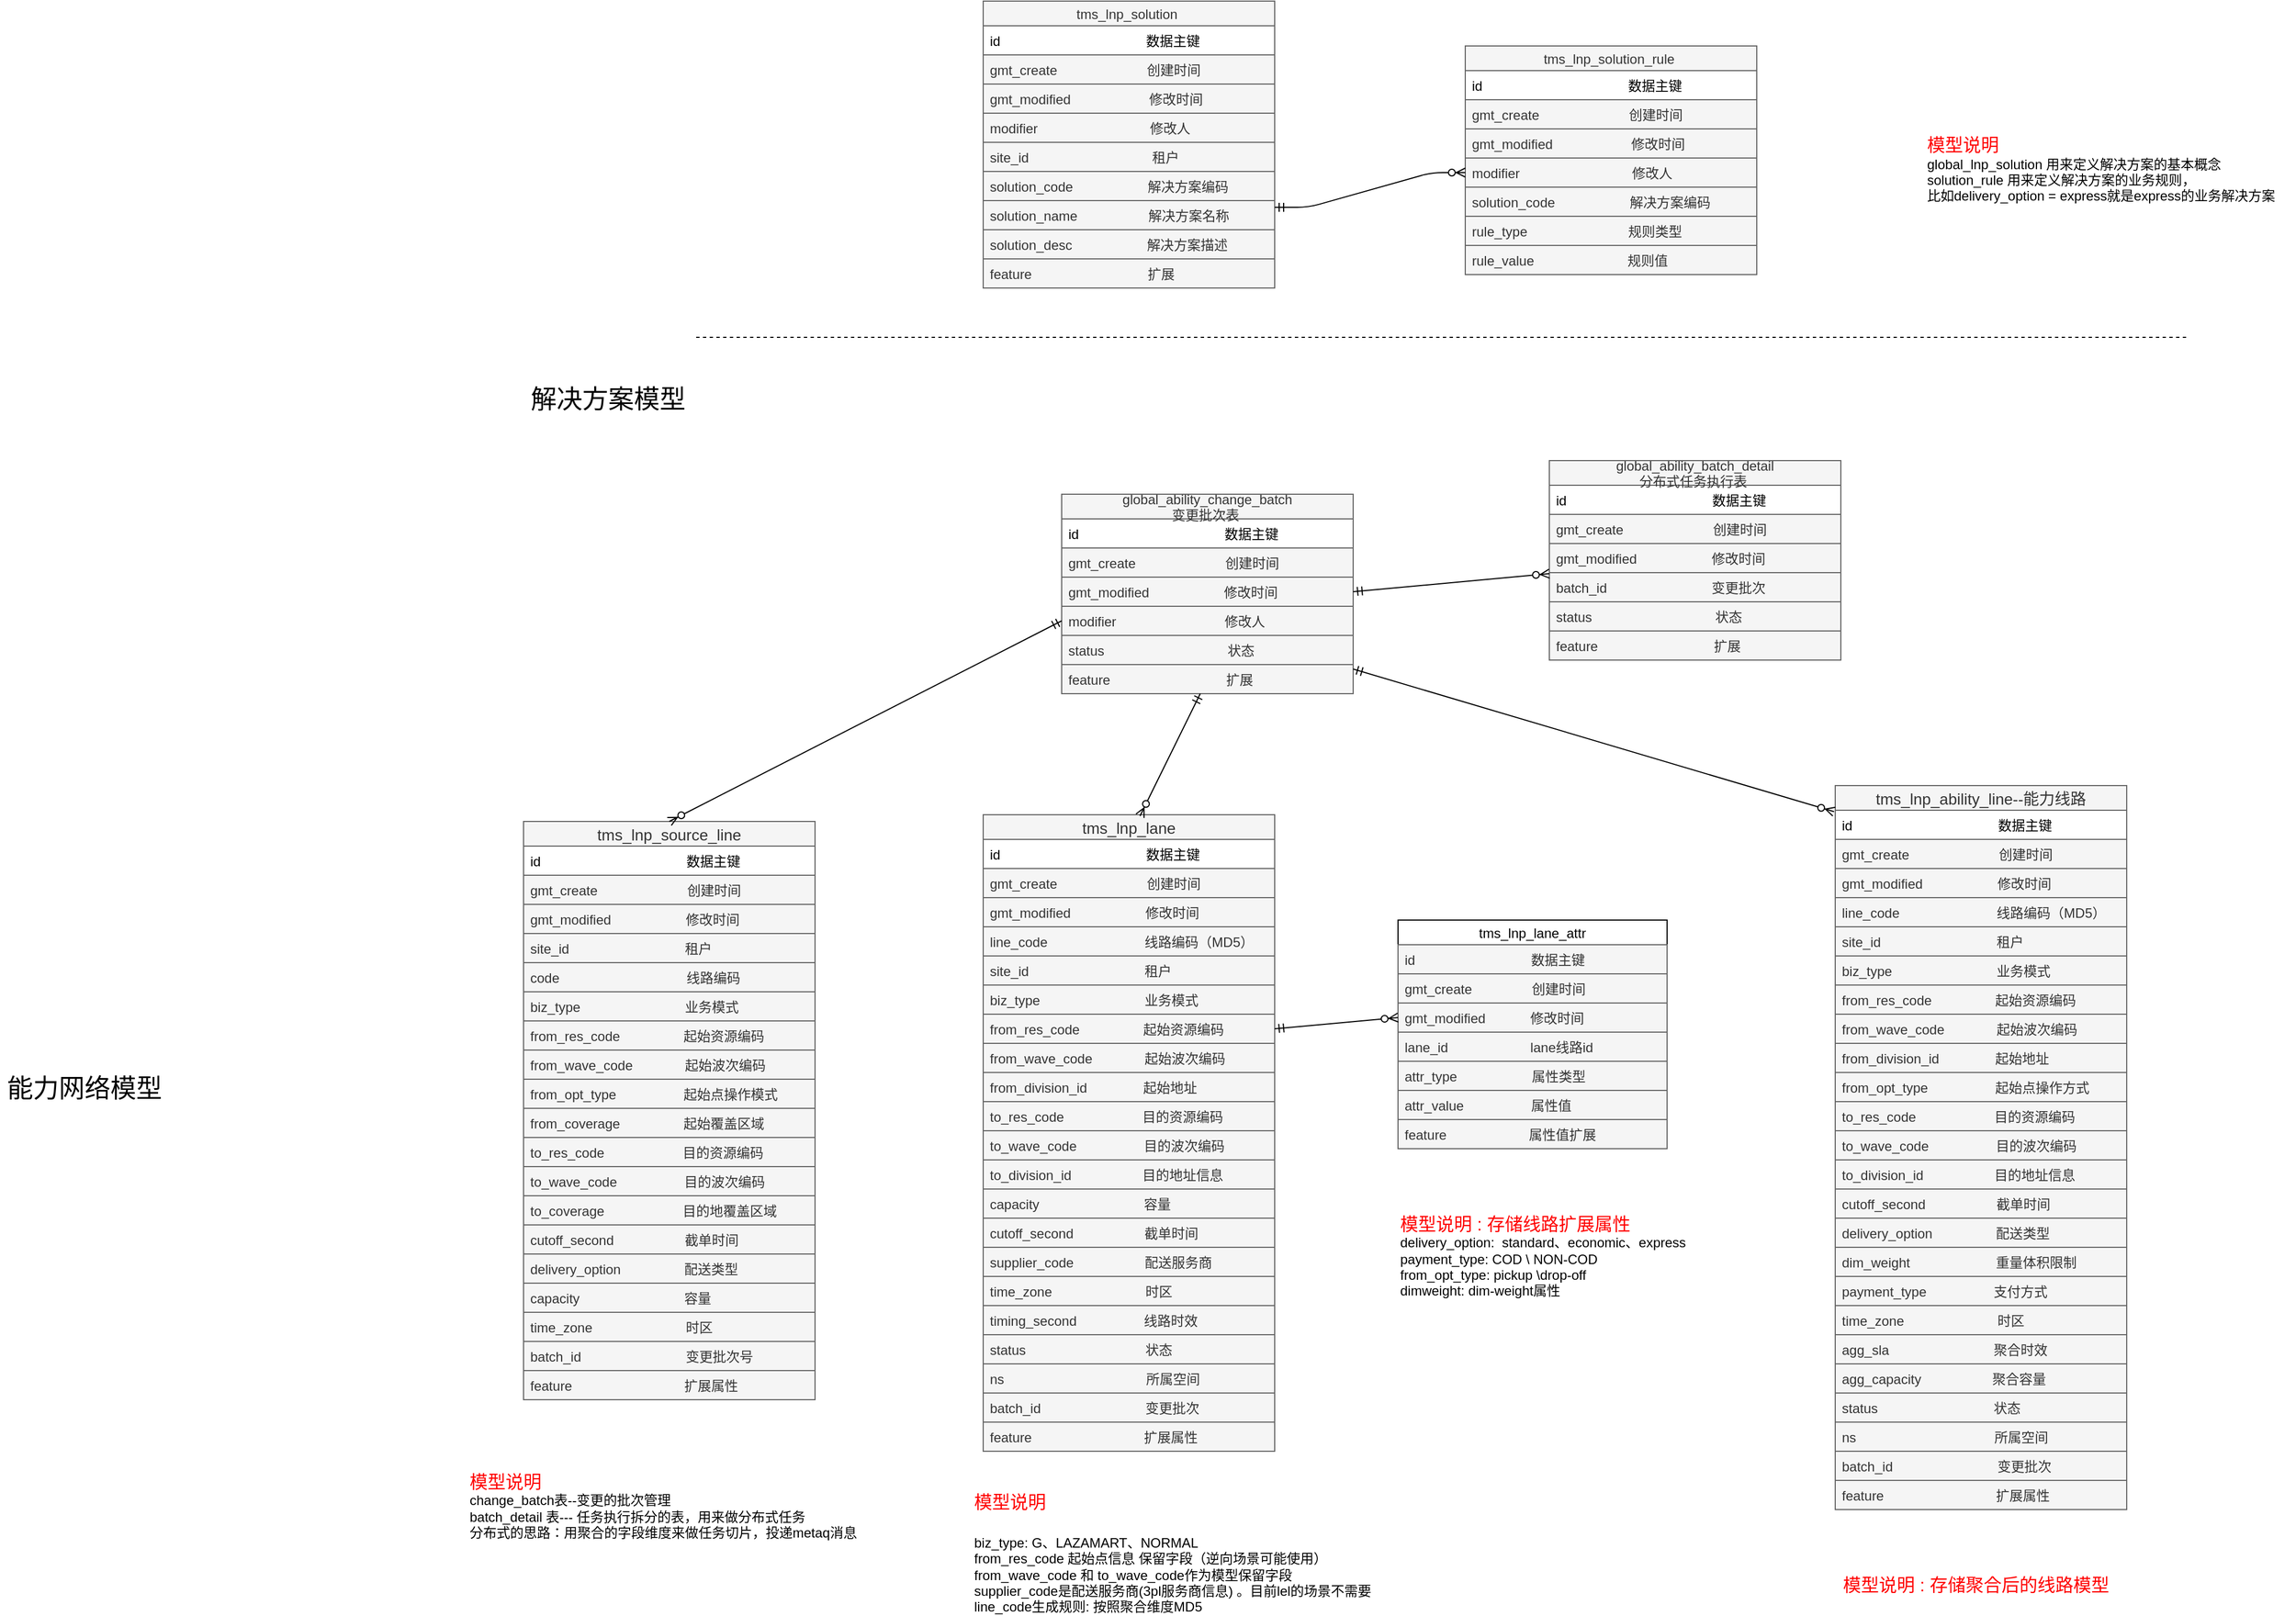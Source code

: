 <mxfile version="12.5.4" type="github">
  <diagram id="C5RBs43oDa-KdzZeNtuy" name="Page-1">
    <mxGraphModel dx="1773" dy="1760" grid="1" gridSize="10" guides="1" tooltips="1" connect="1" arrows="1" fold="1" page="1" pageScale="1" pageWidth="827" pageHeight="1169" math="0" shadow="0">
      <root>
        <mxCell id="WIyWlLk6GJQsqaUBKTNV-0"/>
        <mxCell id="WIyWlLk6GJQsqaUBKTNV-1" parent="WIyWlLk6GJQsqaUBKTNV-0"/>
        <mxCell id="9fP7N4kS7fGpAyiYnjO7-0" value="tms_lnp_lane" style="swimlane;fontStyle=0;childLayout=stackLayout;horizontal=1;startSize=22;horizontalStack=0;resizeParent=1;resizeParentMax=0;resizeLast=0;collapsible=1;marginBottom=0;swimlaneFillColor=#ffffff;align=center;fontSize=14;fillColor=#f5f5f5;strokeColor=#666666;fontColor=#333333;" parent="WIyWlLk6GJQsqaUBKTNV-1" vertex="1">
          <mxGeometry x="50" y="46" width="260" height="568" as="geometry"/>
        </mxCell>
        <mxCell id="9fP7N4kS7fGpAyiYnjO7-1" value="id                                       数据主键" style="text;spacingLeft=4;spacingRight=4;overflow=hidden;rotatable=0;points=[[0,0.5],[1,0.5]];portConstraint=eastwest;fontSize=12;" parent="9fP7N4kS7fGpAyiYnjO7-0" vertex="1">
          <mxGeometry y="22" width="260" height="26" as="geometry"/>
        </mxCell>
        <mxCell id="ztJhW-txVgWMC0Fm-MHa-25" value="gmt_create                        创建时间" style="text;spacingLeft=4;spacingRight=4;overflow=hidden;rotatable=0;points=[[0,0.5],[1,0.5]];portConstraint=eastwest;fontSize=12;fillColor=#f5f5f5;strokeColor=#666666;fontColor=#333333;" parent="9fP7N4kS7fGpAyiYnjO7-0" vertex="1">
          <mxGeometry y="48" width="260" height="26" as="geometry"/>
        </mxCell>
        <mxCell id="ztJhW-txVgWMC0Fm-MHa-26" value="gmt_modified                    修改时间" style="text;spacingLeft=4;spacingRight=4;overflow=hidden;rotatable=0;points=[[0,0.5],[1,0.5]];portConstraint=eastwest;fontSize=12;fillColor=#f5f5f5;strokeColor=#666666;fontColor=#333333;" parent="9fP7N4kS7fGpAyiYnjO7-0" vertex="1">
          <mxGeometry y="74" width="260" height="26" as="geometry"/>
        </mxCell>
        <mxCell id="ztJhW-txVgWMC0Fm-MHa-24" value="line_code                          线路编码（MD5）" style="text;spacingLeft=4;spacingRight=4;overflow=hidden;rotatable=0;points=[[0,0.5],[1,0.5]];portConstraint=eastwest;fontSize=12;fillColor=#f5f5f5;strokeColor=#666666;fontColor=#333333;" parent="9fP7N4kS7fGpAyiYnjO7-0" vertex="1">
          <mxGeometry y="100" width="260" height="26" as="geometry"/>
        </mxCell>
        <mxCell id="9fP7N4kS7fGpAyiYnjO7-6" value="site_id                               租户" style="text;spacingLeft=4;spacingRight=4;overflow=hidden;rotatable=0;points=[[0,0.5],[1,0.5]];portConstraint=eastwest;fontSize=12;perimeterSpacing=1;fillColor=#f5f5f5;strokeColor=#666666;fontColor=#333333;" parent="9fP7N4kS7fGpAyiYnjO7-0" vertex="1">
          <mxGeometry y="126" width="260" height="26" as="geometry"/>
        </mxCell>
        <mxCell id="ztJhW-txVgWMC0Fm-MHa-15" value="biz_type                            业务模式" style="text;spacingLeft=4;spacingRight=4;overflow=hidden;rotatable=0;points=[[0,0.5],[1,0.5]];portConstraint=eastwest;fontSize=12;perimeterSpacing=1;fillColor=#f5f5f5;strokeColor=#666666;fontColor=#333333;" parent="9fP7N4kS7fGpAyiYnjO7-0" vertex="1">
          <mxGeometry y="152" width="260" height="26" as="geometry"/>
        </mxCell>
        <mxCell id="9fP7N4kS7fGpAyiYnjO7-2" value="from_res_code                 起始资源编码" style="text;spacingLeft=4;spacingRight=4;overflow=hidden;rotatable=0;points=[[0,0.5],[1,0.5]];portConstraint=eastwest;fontSize=12;fillColor=#f5f5f5;strokeColor=#666666;fontColor=#333333;" parent="9fP7N4kS7fGpAyiYnjO7-0" vertex="1">
          <mxGeometry y="178" width="260" height="26" as="geometry"/>
        </mxCell>
        <mxCell id="9fP7N4kS7fGpAyiYnjO7-3" value="from_wave_code              起始波次编码" style="text;strokeColor=#666666;fillColor=#f5f5f5;spacingLeft=4;spacingRight=4;overflow=hidden;rotatable=0;points=[[0,0.5],[1,0.5]];portConstraint=eastwest;fontSize=12;fontColor=#333333;" parent="9fP7N4kS7fGpAyiYnjO7-0" vertex="1">
          <mxGeometry y="204" width="260" height="26" as="geometry"/>
        </mxCell>
        <mxCell id="9fP7N4kS7fGpAyiYnjO7-4" value="from_division_id               起始地址" style="text;strokeColor=#666666;fillColor=#f5f5f5;spacingLeft=4;spacingRight=4;overflow=hidden;rotatable=0;points=[[0,0.5],[1,0.5]];portConstraint=eastwest;fontSize=12;fontColor=#333333;" parent="9fP7N4kS7fGpAyiYnjO7-0" vertex="1">
          <mxGeometry y="230" width="260" height="26" as="geometry"/>
        </mxCell>
        <mxCell id="9fP7N4kS7fGpAyiYnjO7-5" value="to_res_code                     目的资源编码" style="text;strokeColor=#666666;fillColor=#f5f5f5;spacingLeft=4;spacingRight=4;overflow=hidden;rotatable=0;points=[[0,0.5],[1,0.5]];portConstraint=eastwest;fontSize=12;fontColor=#333333;" parent="9fP7N4kS7fGpAyiYnjO7-0" vertex="1">
          <mxGeometry y="256" width="260" height="26" as="geometry"/>
        </mxCell>
        <mxCell id="ztJhW-txVgWMC0Fm-MHa-39" value="to_wave_code                  目的波次编码" style="text;strokeColor=#666666;fillColor=#f5f5f5;spacingLeft=4;spacingRight=4;overflow=hidden;rotatable=0;points=[[0,0.5],[1,0.5]];portConstraint=eastwest;fontSize=12;fontColor=#333333;" parent="9fP7N4kS7fGpAyiYnjO7-0" vertex="1">
          <mxGeometry y="282" width="260" height="26" as="geometry"/>
        </mxCell>
        <mxCell id="ztJhW-txVgWMC0Fm-MHa-38" value="to_division_id                   目的地址信息" style="text;spacingLeft=4;spacingRight=4;overflow=hidden;rotatable=0;points=[[0,0.5],[1,0.5]];portConstraint=eastwest;fontSize=12;fillColor=#f5f5f5;strokeColor=#666666;fontColor=#333333;" parent="9fP7N4kS7fGpAyiYnjO7-0" vertex="1">
          <mxGeometry y="308" width="260" height="26" as="geometry"/>
        </mxCell>
        <mxCell id="-KNa5amnTnH-xxa5wo9g-61" value="capacity                            容量" style="text;spacingLeft=4;spacingRight=4;overflow=hidden;rotatable=0;points=[[0,0.5],[1,0.5]];portConstraint=eastwest;fontSize=12;fillColor=#f5f5f5;strokeColor=#666666;fontColor=#333333;" vertex="1" parent="9fP7N4kS7fGpAyiYnjO7-0">
          <mxGeometry y="334" width="260" height="26" as="geometry"/>
        </mxCell>
        <mxCell id="ztJhW-txVgWMC0Fm-MHa-37" value="cutoff_second                   截单时间" style="text;strokeColor=#666666;fillColor=#f5f5f5;spacingLeft=4;spacingRight=4;overflow=hidden;rotatable=0;points=[[0,0.5],[1,0.5]];portConstraint=eastwest;fontSize=12;fontColor=#333333;" parent="9fP7N4kS7fGpAyiYnjO7-0" vertex="1">
          <mxGeometry y="360" width="260" height="26" as="geometry"/>
        </mxCell>
        <mxCell id="-KNa5amnTnH-xxa5wo9g-25" value="supplier_code                   配送服务商" style="text;strokeColor=#666666;fillColor=#f5f5f5;spacingLeft=4;spacingRight=4;overflow=hidden;rotatable=0;points=[[0,0.5],[1,0.5]];portConstraint=eastwest;fontSize=12;fontColor=#333333;" vertex="1" parent="9fP7N4kS7fGpAyiYnjO7-0">
          <mxGeometry y="386" width="260" height="26" as="geometry"/>
        </mxCell>
        <mxCell id="-KNa5amnTnH-xxa5wo9g-26" value="time_zone                         时区" style="text;strokeColor=#666666;fillColor=#f5f5f5;spacingLeft=4;spacingRight=4;overflow=hidden;rotatable=0;points=[[0,0.5],[1,0.5]];portConstraint=eastwest;fontSize=12;fontColor=#333333;" vertex="1" parent="9fP7N4kS7fGpAyiYnjO7-0">
          <mxGeometry y="412" width="260" height="26" as="geometry"/>
        </mxCell>
        <mxCell id="-KNa5amnTnH-xxa5wo9g-56" value="timing_second                  线路时效" style="text;strokeColor=#666666;fillColor=#f5f5f5;spacingLeft=4;spacingRight=4;overflow=hidden;rotatable=0;points=[[0,0.5],[1,0.5]];portConstraint=eastwest;fontSize=12;fontColor=#333333;" vertex="1" parent="9fP7N4kS7fGpAyiYnjO7-0">
          <mxGeometry y="438" width="260" height="26" as="geometry"/>
        </mxCell>
        <mxCell id="-KNa5amnTnH-xxa5wo9g-27" value="status                                状态" style="text;strokeColor=#666666;fillColor=#f5f5f5;spacingLeft=4;spacingRight=4;overflow=hidden;rotatable=0;points=[[0,0.5],[1,0.5]];portConstraint=eastwest;fontSize=12;fontColor=#333333;" vertex="1" parent="9fP7N4kS7fGpAyiYnjO7-0">
          <mxGeometry y="464" width="260" height="26" as="geometry"/>
        </mxCell>
        <mxCell id="-KNa5amnTnH-xxa5wo9g-28" value="ns                                      所属空间" style="text;strokeColor=#666666;fillColor=#f5f5f5;spacingLeft=4;spacingRight=4;overflow=hidden;rotatable=0;points=[[0,0.5],[1,0.5]];portConstraint=eastwest;fontSize=12;fontColor=#333333;" vertex="1" parent="9fP7N4kS7fGpAyiYnjO7-0">
          <mxGeometry y="490" width="260" height="26" as="geometry"/>
        </mxCell>
        <mxCell id="-KNa5amnTnH-xxa5wo9g-29" value="batch_id                            变更批次" style="text;strokeColor=#666666;fillColor=#f5f5f5;spacingLeft=4;spacingRight=4;overflow=hidden;rotatable=0;points=[[0,0.5],[1,0.5]];portConstraint=eastwest;fontSize=12;fontColor=#333333;" vertex="1" parent="9fP7N4kS7fGpAyiYnjO7-0">
          <mxGeometry y="516" width="260" height="26" as="geometry"/>
        </mxCell>
        <mxCell id="-KNa5amnTnH-xxa5wo9g-30" value="feature                              扩展属性" style="text;strokeColor=#666666;fillColor=#f5f5f5;spacingLeft=4;spacingRight=4;overflow=hidden;rotatable=0;points=[[0,0.5],[1,0.5]];portConstraint=eastwest;fontSize=12;fontColor=#333333;" vertex="1" parent="9fP7N4kS7fGpAyiYnjO7-0">
          <mxGeometry y="542" width="260" height="26" as="geometry"/>
        </mxCell>
        <mxCell id="9fP7N4kS7fGpAyiYnjO7-12" value="tms_lnp_lane_attr" style="swimlane;fontStyle=0;childLayout=stackLayout;horizontal=1;startSize=22;fillColor=none;horizontalStack=0;resizeParent=1;resizeParentMax=0;resizeLast=0;collapsible=1;marginBottom=0;swimlaneFillColor=#ffffff;align=center;fontSize=12;" parent="WIyWlLk6GJQsqaUBKTNV-1" vertex="1">
          <mxGeometry x="420" y="140" width="240" height="204" as="geometry"/>
        </mxCell>
        <mxCell id="9fP7N4kS7fGpAyiYnjO7-13" value="id                               数据主键" style="text;strokeColor=#666666;fillColor=#f5f5f5;spacingLeft=4;spacingRight=4;overflow=hidden;rotatable=0;points=[[0,0.5],[1,0.5]];portConstraint=eastwest;fontSize=12;fontColor=#333333;" parent="9fP7N4kS7fGpAyiYnjO7-12" vertex="1">
          <mxGeometry y="22" width="240" height="26" as="geometry"/>
        </mxCell>
        <mxCell id="ztJhW-txVgWMC0Fm-MHa-98" value="gmt_create                创建时间" style="text;strokeColor=#666666;fillColor=#f5f5f5;spacingLeft=4;spacingRight=4;overflow=hidden;rotatable=0;points=[[0,0.5],[1,0.5]];portConstraint=eastwest;fontSize=12;fontColor=#333333;" parent="9fP7N4kS7fGpAyiYnjO7-12" vertex="1">
          <mxGeometry y="48" width="240" height="26" as="geometry"/>
        </mxCell>
        <mxCell id="ztJhW-txVgWMC0Fm-MHa-99" value="gmt_modified            修改时间" style="text;strokeColor=#666666;fillColor=#f5f5f5;spacingLeft=4;spacingRight=4;overflow=hidden;rotatable=0;points=[[0,0.5],[1,0.5]];portConstraint=eastwest;fontSize=12;fontColor=#333333;" parent="9fP7N4kS7fGpAyiYnjO7-12" vertex="1">
          <mxGeometry y="74" width="240" height="26" as="geometry"/>
        </mxCell>
        <mxCell id="ztJhW-txVgWMC0Fm-MHa-97" value="lane_id                      lane线路id" style="text;strokeColor=#666666;fillColor=#f5f5f5;spacingLeft=4;spacingRight=4;overflow=hidden;rotatable=0;points=[[0,0.5],[1,0.5]];portConstraint=eastwest;fontSize=12;fontColor=#333333;" parent="9fP7N4kS7fGpAyiYnjO7-12" vertex="1">
          <mxGeometry y="100" width="240" height="26" as="geometry"/>
        </mxCell>
        <mxCell id="9fP7N4kS7fGpAyiYnjO7-14" value="attr_type                    属性类型" style="text;strokeColor=#666666;fillColor=#f5f5f5;spacingLeft=4;spacingRight=4;overflow=hidden;rotatable=0;points=[[0,0.5],[1,0.5]];portConstraint=eastwest;fontSize=12;fontColor=#333333;" parent="9fP7N4kS7fGpAyiYnjO7-12" vertex="1">
          <mxGeometry y="126" width="240" height="26" as="geometry"/>
        </mxCell>
        <mxCell id="ztJhW-txVgWMC0Fm-MHa-0" value="attr_value                  属性值" style="text;strokeColor=#666666;fillColor=#f5f5f5;spacingLeft=4;spacingRight=4;overflow=hidden;rotatable=0;points=[[0,0.5],[1,0.5]];portConstraint=eastwest;fontSize=12;fontColor=#333333;" parent="9fP7N4kS7fGpAyiYnjO7-12" vertex="1">
          <mxGeometry y="152" width="240" height="26" as="geometry"/>
        </mxCell>
        <mxCell id="ztJhW-txVgWMC0Fm-MHa-14" value="feature                      属性值扩展" style="text;strokeColor=#666666;fillColor=#f5f5f5;spacingLeft=4;spacingRight=4;overflow=hidden;rotatable=0;points=[[0,0.5],[1,0.5]];portConstraint=eastwest;fontSize=12;fontColor=#333333;" parent="9fP7N4kS7fGpAyiYnjO7-12" vertex="1">
          <mxGeometry y="178" width="240" height="26" as="geometry"/>
        </mxCell>
        <mxCell id="9fP7N4kS7fGpAyiYnjO7-56" value="" style="endArrow=none;dashed=1;html=1;" parent="WIyWlLk6GJQsqaUBKTNV-1" edge="1">
          <mxGeometry width="50" height="50" relative="1" as="geometry">
            <mxPoint x="-206" y="-380" as="sourcePoint"/>
            <mxPoint x="1126" y="-380" as="targetPoint"/>
          </mxGeometry>
        </mxCell>
        <mxCell id="9fP7N4kS7fGpAyiYnjO7-58" value="&lt;font style=&quot;font-size: 23px&quot;&gt;能力网络模型&lt;/font&gt;" style="text;html=1;align=center;verticalAlign=middle;resizable=0;points=[];autosize=1;" parent="WIyWlLk6GJQsqaUBKTNV-1" vertex="1">
          <mxGeometry x="-827" y="280" width="150" height="20" as="geometry"/>
        </mxCell>
        <mxCell id="ztJhW-txVgWMC0Fm-MHa-44" value="&lt;div&gt;&lt;font style=&quot;font-size: 16px&quot; color=&quot;#ff0000&quot;&gt;模型说明&lt;/font&gt;&lt;/div&gt;&lt;div&gt;&lt;font style=&quot;font-size: 16px&quot; color=&quot;#ff0000&quot;&gt;&lt;br&gt;&lt;/font&gt;&lt;/div&gt;&lt;div&gt;biz_type: G、LAZAMART、NORMAL&lt;/div&gt;&lt;div&gt;from_res_code 起始点信息 保留字段（逆向场景可能使用）&lt;/div&gt;&lt;div&gt;from_wave_code 和 to_wave_code作为模型保留字段&lt;/div&gt;&lt;div&gt;supplier_code是配送服务商(3pl服务商信息) 。目前lel的场景不需要&lt;/div&gt;&lt;div&gt;line_code生成规则: 按照聚合维度MD5&lt;/div&gt;" style="text;html=1;align=left;verticalAlign=middle;resizable=0;points=[];autosize=1;" parent="WIyWlLk6GJQsqaUBKTNV-1" vertex="1">
          <mxGeometry x="40" y="650" width="370" height="110" as="geometry"/>
        </mxCell>
        <mxCell id="ztJhW-txVgWMC0Fm-MHa-45" value="global_ability_change_batch&#xa;变更批次表 " style="swimlane;fontStyle=0;childLayout=stackLayout;horizontal=1;startSize=22;horizontalStack=0;resizeParent=1;resizeParentMax=0;resizeLast=0;collapsible=1;marginBottom=0;swimlaneFillColor=#ffffff;align=center;fontSize=12;fillColor=#f5f5f5;strokeColor=#666666;fontColor=#333333;" parent="WIyWlLk6GJQsqaUBKTNV-1" vertex="1">
          <mxGeometry x="120" y="-240" width="260" height="178" as="geometry"/>
        </mxCell>
        <mxCell id="ztJhW-txVgWMC0Fm-MHa-46" value="id                                       数据主键" style="text;spacingLeft=4;spacingRight=4;overflow=hidden;rotatable=0;points=[[0,0.5],[1,0.5]];portConstraint=eastwest;fontSize=12;" parent="ztJhW-txVgWMC0Fm-MHa-45" vertex="1">
          <mxGeometry y="22" width="260" height="26" as="geometry"/>
        </mxCell>
        <mxCell id="ztJhW-txVgWMC0Fm-MHa-47" value="gmt_create                        创建时间" style="text;spacingLeft=4;spacingRight=4;overflow=hidden;rotatable=0;points=[[0,0.5],[1,0.5]];portConstraint=eastwest;fontSize=12;fillColor=#f5f5f5;strokeColor=#666666;fontColor=#333333;" parent="ztJhW-txVgWMC0Fm-MHa-45" vertex="1">
          <mxGeometry y="48" width="260" height="26" as="geometry"/>
        </mxCell>
        <mxCell id="ztJhW-txVgWMC0Fm-MHa-48" value="gmt_modified                    修改时间" style="text;spacingLeft=4;spacingRight=4;overflow=hidden;rotatable=0;points=[[0,0.5],[1,0.5]];portConstraint=eastwest;fontSize=12;fillColor=#f5f5f5;strokeColor=#666666;fontColor=#333333;" parent="ztJhW-txVgWMC0Fm-MHa-45" vertex="1">
          <mxGeometry y="74" width="260" height="26" as="geometry"/>
        </mxCell>
        <mxCell id="ztJhW-txVgWMC0Fm-MHa-61" value="modifier                             修改人" style="text;spacingLeft=4;spacingRight=4;overflow=hidden;rotatable=0;points=[[0,0.5],[1,0.5]];portConstraint=eastwest;fontSize=12;fillColor=#f5f5f5;strokeColor=#666666;fontColor=#333333;" parent="ztJhW-txVgWMC0Fm-MHa-45" vertex="1">
          <mxGeometry y="100" width="260" height="26" as="geometry"/>
        </mxCell>
        <mxCell id="ztJhW-txVgWMC0Fm-MHa-49" value="status                                 状态" style="text;spacingLeft=4;spacingRight=4;overflow=hidden;rotatable=0;points=[[0,0.5],[1,0.5]];portConstraint=eastwest;fontSize=12;fillColor=#f5f5f5;strokeColor=#666666;fontColor=#333333;" parent="ztJhW-txVgWMC0Fm-MHa-45" vertex="1">
          <mxGeometry y="126" width="260" height="26" as="geometry"/>
        </mxCell>
        <mxCell id="ztJhW-txVgWMC0Fm-MHa-60" value="feature                               扩展" style="text;strokeColor=#666666;fillColor=#f5f5f5;spacingLeft=4;spacingRight=4;overflow=hidden;rotatable=0;points=[[0,0.5],[1,0.5]];portConstraint=eastwest;fontSize=12;fontColor=#333333;" parent="ztJhW-txVgWMC0Fm-MHa-45" vertex="1">
          <mxGeometry y="152" width="260" height="26" as="geometry"/>
        </mxCell>
        <mxCell id="ztJhW-txVgWMC0Fm-MHa-63" value="global_ability_batch_detail&#xa;分布式任务执行表 " style="swimlane;fontStyle=0;childLayout=stackLayout;horizontal=1;startSize=22;horizontalStack=0;resizeParent=1;resizeParentMax=0;resizeLast=0;collapsible=1;marginBottom=0;swimlaneFillColor=#ffffff;align=center;fontSize=12;fillColor=#f5f5f5;strokeColor=#666666;fontColor=#333333;" parent="WIyWlLk6GJQsqaUBKTNV-1" vertex="1">
          <mxGeometry x="555" y="-270" width="260" height="178" as="geometry"/>
        </mxCell>
        <mxCell id="ztJhW-txVgWMC0Fm-MHa-64" value="id                                       数据主键" style="text;spacingLeft=4;spacingRight=4;overflow=hidden;rotatable=0;points=[[0,0.5],[1,0.5]];portConstraint=eastwest;fontSize=12;" parent="ztJhW-txVgWMC0Fm-MHa-63" vertex="1">
          <mxGeometry y="22" width="260" height="26" as="geometry"/>
        </mxCell>
        <mxCell id="ztJhW-txVgWMC0Fm-MHa-65" value="gmt_create                        创建时间" style="text;spacingLeft=4;spacingRight=4;overflow=hidden;rotatable=0;points=[[0,0.5],[1,0.5]];portConstraint=eastwest;fontSize=12;fillColor=#f5f5f5;strokeColor=#666666;fontColor=#333333;" parent="ztJhW-txVgWMC0Fm-MHa-63" vertex="1">
          <mxGeometry y="48" width="260" height="26" as="geometry"/>
        </mxCell>
        <mxCell id="ztJhW-txVgWMC0Fm-MHa-66" value="gmt_modified                    修改时间" style="text;spacingLeft=4;spacingRight=4;overflow=hidden;rotatable=0;points=[[0,0.5],[1,0.5]];portConstraint=eastwest;fontSize=12;fillColor=#f5f5f5;strokeColor=#666666;fontColor=#333333;" parent="ztJhW-txVgWMC0Fm-MHa-63" vertex="1">
          <mxGeometry y="74" width="260" height="26" as="geometry"/>
        </mxCell>
        <mxCell id="ztJhW-txVgWMC0Fm-MHa-67" value="batch_id                            变更批次" style="text;spacingLeft=4;spacingRight=4;overflow=hidden;rotatable=0;points=[[0,0.5],[1,0.5]];portConstraint=eastwest;fontSize=12;fillColor=#f5f5f5;strokeColor=#666666;fontColor=#333333;" parent="ztJhW-txVgWMC0Fm-MHa-63" vertex="1">
          <mxGeometry y="100" width="260" height="26" as="geometry"/>
        </mxCell>
        <mxCell id="ztJhW-txVgWMC0Fm-MHa-68" value="status                                 状态" style="text;spacingLeft=4;spacingRight=4;overflow=hidden;rotatable=0;points=[[0,0.5],[1,0.5]];portConstraint=eastwest;fontSize=12;fillColor=#f5f5f5;strokeColor=#666666;fontColor=#333333;" parent="ztJhW-txVgWMC0Fm-MHa-63" vertex="1">
          <mxGeometry y="126" width="260" height="26" as="geometry"/>
        </mxCell>
        <mxCell id="ztJhW-txVgWMC0Fm-MHa-69" value="feature                               扩展" style="text;strokeColor=#666666;fillColor=#f5f5f5;spacingLeft=4;spacingRight=4;overflow=hidden;rotatable=0;points=[[0,0.5],[1,0.5]];portConstraint=eastwest;fontSize=12;fontColor=#333333;" parent="ztJhW-txVgWMC0Fm-MHa-63" vertex="1">
          <mxGeometry y="152" width="260" height="26" as="geometry"/>
        </mxCell>
        <mxCell id="ztJhW-txVgWMC0Fm-MHa-83" value="" style="endArrow=ERmandOne;html=1;fontSize=12;entryX=1;entryY=0.5;entryDx=0;entryDy=0;startArrow=ERzeroToMany;startFill=1;endFill=0;" parent="WIyWlLk6GJQsqaUBKTNV-1" target="ztJhW-txVgWMC0Fm-MHa-48" edge="1" source="ztJhW-txVgWMC0Fm-MHa-63">
          <mxGeometry width="50" height="50" relative="1" as="geometry">
            <mxPoint x="-25" y="257" as="sourcePoint"/>
            <mxPoint y="190" as="targetPoint"/>
          </mxGeometry>
        </mxCell>
        <mxCell id="ztJhW-txVgWMC0Fm-MHa-93" value="&lt;div&gt;&lt;font style=&quot;font-size: 16px&quot; color=&quot;#ff0000&quot;&gt;模型说明&lt;/font&gt;&lt;/div&gt;&lt;div&gt;change_batch表--变更的批次管理&lt;/div&gt;&lt;div&gt;batch_detail 表--- 任务执行拆分的表，用来做分布式任务&lt;/div&gt;&lt;div&gt;分布式的思路：用聚合的字段维度来做任务切片，投递metaq消息&lt;/div&gt;&lt;div&gt;&lt;br&gt;&lt;/div&gt;" style="text;html=1;align=left;verticalAlign=middle;resizable=0;points=[];autosize=1;" parent="WIyWlLk6GJQsqaUBKTNV-1" vertex="1">
          <mxGeometry x="-410" y="630" width="360" height="80" as="geometry"/>
        </mxCell>
        <mxCell id="ztJhW-txVgWMC0Fm-MHa-100" value="tms_lnp_solution " style="swimlane;fontStyle=0;childLayout=stackLayout;horizontal=1;startSize=22;horizontalStack=0;resizeParent=1;resizeParentMax=0;resizeLast=0;collapsible=1;marginBottom=0;swimlaneFillColor=#ffffff;align=center;fontSize=12;fillColor=#f5f5f5;strokeColor=#666666;fontColor=#333333;" parent="WIyWlLk6GJQsqaUBKTNV-1" vertex="1">
          <mxGeometry x="50" y="-680" width="260" height="256" as="geometry"/>
        </mxCell>
        <mxCell id="ztJhW-txVgWMC0Fm-MHa-101" value="id                                       数据主键" style="text;spacingLeft=4;spacingRight=4;overflow=hidden;rotatable=0;points=[[0,0.5],[1,0.5]];portConstraint=eastwest;fontSize=12;" parent="ztJhW-txVgWMC0Fm-MHa-100" vertex="1">
          <mxGeometry y="22" width="260" height="26" as="geometry"/>
        </mxCell>
        <mxCell id="ztJhW-txVgWMC0Fm-MHa-102" value="gmt_create                        创建时间" style="text;spacingLeft=4;spacingRight=4;overflow=hidden;rotatable=0;points=[[0,0.5],[1,0.5]];portConstraint=eastwest;fontSize=12;fillColor=#f5f5f5;strokeColor=#666666;fontColor=#333333;" parent="ztJhW-txVgWMC0Fm-MHa-100" vertex="1">
          <mxGeometry y="48" width="260" height="26" as="geometry"/>
        </mxCell>
        <mxCell id="ztJhW-txVgWMC0Fm-MHa-103" value="gmt_modified                     修改时间" style="text;spacingLeft=4;spacingRight=4;overflow=hidden;rotatable=0;points=[[0,0.5],[1,0.5]];portConstraint=eastwest;fontSize=12;fillColor=#f5f5f5;strokeColor=#666666;fontColor=#333333;" parent="ztJhW-txVgWMC0Fm-MHa-100" vertex="1">
          <mxGeometry y="74" width="260" height="26" as="geometry"/>
        </mxCell>
        <mxCell id="ztJhW-txVgWMC0Fm-MHa-104" value="modifier                              修改人" style="text;spacingLeft=4;spacingRight=4;overflow=hidden;rotatable=0;points=[[0,0.5],[1,0.5]];portConstraint=eastwest;fontSize=12;fillColor=#f5f5f5;strokeColor=#666666;fontColor=#333333;" parent="ztJhW-txVgWMC0Fm-MHa-100" vertex="1">
          <mxGeometry y="100" width="260" height="26" as="geometry"/>
        </mxCell>
        <mxCell id="ztJhW-txVgWMC0Fm-MHa-122" value="site_id                                 租户" style="text;spacingLeft=4;spacingRight=4;overflow=hidden;rotatable=0;points=[[0,0.5],[1,0.5]];portConstraint=eastwest;fontSize=12;fillColor=#f5f5f5;strokeColor=#666666;fontColor=#333333;" parent="ztJhW-txVgWMC0Fm-MHa-100" vertex="1">
          <mxGeometry y="126" width="260" height="26" as="geometry"/>
        </mxCell>
        <mxCell id="ztJhW-txVgWMC0Fm-MHa-105" value="solution_code                    解决方案编码" style="text;spacingLeft=4;spacingRight=4;overflow=hidden;rotatable=0;points=[[0,0.5],[1,0.5]];portConstraint=eastwest;fontSize=12;fillColor=#f5f5f5;strokeColor=#666666;fontColor=#333333;" parent="ztJhW-txVgWMC0Fm-MHa-100" vertex="1">
          <mxGeometry y="152" width="260" height="26" as="geometry"/>
        </mxCell>
        <mxCell id="ztJhW-txVgWMC0Fm-MHa-107" value="solution_name                   解决方案名称" style="text;spacingLeft=4;spacingRight=4;overflow=hidden;rotatable=0;points=[[0,0.5],[1,0.5]];portConstraint=eastwest;fontSize=12;fillColor=#f5f5f5;strokeColor=#666666;fontColor=#333333;" parent="ztJhW-txVgWMC0Fm-MHa-100" vertex="1">
          <mxGeometry y="178" width="260" height="26" as="geometry"/>
        </mxCell>
        <mxCell id="ztJhW-txVgWMC0Fm-MHa-108" value="solution_desc                    解决方案描述" style="text;spacingLeft=4;spacingRight=4;overflow=hidden;rotatable=0;points=[[0,0.5],[1,0.5]];portConstraint=eastwest;fontSize=12;fillColor=#f5f5f5;strokeColor=#666666;fontColor=#333333;" parent="ztJhW-txVgWMC0Fm-MHa-100" vertex="1">
          <mxGeometry y="204" width="260" height="26" as="geometry"/>
        </mxCell>
        <mxCell id="ztJhW-txVgWMC0Fm-MHa-106" value="feature                               扩展" style="text;strokeColor=#666666;fillColor=#f5f5f5;spacingLeft=4;spacingRight=4;overflow=hidden;rotatable=0;points=[[0,0.5],[1,0.5]];portConstraint=eastwest;fontSize=12;fontColor=#333333;" parent="ztJhW-txVgWMC0Fm-MHa-100" vertex="1">
          <mxGeometry y="230" width="260" height="26" as="geometry"/>
        </mxCell>
        <mxCell id="ztJhW-txVgWMC0Fm-MHa-109" value="tms_lnp_solution_rule " style="swimlane;fontStyle=0;childLayout=stackLayout;horizontal=1;startSize=22;horizontalStack=0;resizeParent=1;resizeParentMax=0;resizeLast=0;collapsible=1;marginBottom=0;swimlaneFillColor=#ffffff;align=center;fontSize=12;fillColor=#f5f5f5;strokeColor=#666666;fontColor=#333333;" parent="WIyWlLk6GJQsqaUBKTNV-1" vertex="1">
          <mxGeometry x="480" y="-640" width="260" height="204" as="geometry"/>
        </mxCell>
        <mxCell id="ztJhW-txVgWMC0Fm-MHa-110" value="id                                       数据主键" style="text;spacingLeft=4;spacingRight=4;overflow=hidden;rotatable=0;points=[[0,0.5],[1,0.5]];portConstraint=eastwest;fontSize=12;" parent="ztJhW-txVgWMC0Fm-MHa-109" vertex="1">
          <mxGeometry y="22" width="260" height="26" as="geometry"/>
        </mxCell>
        <mxCell id="ztJhW-txVgWMC0Fm-MHa-111" value="gmt_create                        创建时间" style="text;spacingLeft=4;spacingRight=4;overflow=hidden;rotatable=0;points=[[0,0.5],[1,0.5]];portConstraint=eastwest;fontSize=12;fillColor=#f5f5f5;strokeColor=#666666;fontColor=#333333;" parent="ztJhW-txVgWMC0Fm-MHa-109" vertex="1">
          <mxGeometry y="48" width="260" height="26" as="geometry"/>
        </mxCell>
        <mxCell id="ztJhW-txVgWMC0Fm-MHa-112" value="gmt_modified                     修改时间" style="text;spacingLeft=4;spacingRight=4;overflow=hidden;rotatable=0;points=[[0,0.5],[1,0.5]];portConstraint=eastwest;fontSize=12;fillColor=#f5f5f5;strokeColor=#666666;fontColor=#333333;" parent="ztJhW-txVgWMC0Fm-MHa-109" vertex="1">
          <mxGeometry y="74" width="260" height="26" as="geometry"/>
        </mxCell>
        <mxCell id="ztJhW-txVgWMC0Fm-MHa-113" value="modifier                              修改人" style="text;spacingLeft=4;spacingRight=4;overflow=hidden;rotatable=0;points=[[0,0.5],[1,0.5]];portConstraint=eastwest;fontSize=12;fillColor=#f5f5f5;strokeColor=#666666;fontColor=#333333;" parent="ztJhW-txVgWMC0Fm-MHa-109" vertex="1">
          <mxGeometry y="100" width="260" height="26" as="geometry"/>
        </mxCell>
        <mxCell id="ztJhW-txVgWMC0Fm-MHa-114" value="solution_code                    解决方案编码" style="text;spacingLeft=4;spacingRight=4;overflow=hidden;rotatable=0;points=[[0,0.5],[1,0.5]];portConstraint=eastwest;fontSize=12;fillColor=#f5f5f5;strokeColor=#666666;fontColor=#333333;" parent="ztJhW-txVgWMC0Fm-MHa-109" vertex="1">
          <mxGeometry y="126" width="260" height="26" as="geometry"/>
        </mxCell>
        <mxCell id="ztJhW-txVgWMC0Fm-MHa-115" value="rule_type                           规则类型" style="text;spacingLeft=4;spacingRight=4;overflow=hidden;rotatable=0;points=[[0,0.5],[1,0.5]];portConstraint=eastwest;fontSize=12;fillColor=#f5f5f5;strokeColor=#666666;fontColor=#333333;" parent="ztJhW-txVgWMC0Fm-MHa-109" vertex="1">
          <mxGeometry y="152" width="260" height="26" as="geometry"/>
        </mxCell>
        <mxCell id="ztJhW-txVgWMC0Fm-MHa-116" value="rule_value                         规则值" style="text;spacingLeft=4;spacingRight=4;overflow=hidden;rotatable=0;points=[[0,0.5],[1,0.5]];portConstraint=eastwest;fontSize=12;fillColor=#f5f5f5;strokeColor=#666666;fontColor=#333333;" parent="ztJhW-txVgWMC0Fm-MHa-109" vertex="1">
          <mxGeometry y="178" width="260" height="26" as="geometry"/>
        </mxCell>
        <mxCell id="ztJhW-txVgWMC0Fm-MHa-118" value="" style="edgeStyle=entityRelationEdgeStyle;fontSize=12;html=1;endArrow=ERzeroToMany;startArrow=ERmandOne;entryX=0;entryY=0.5;entryDx=0;entryDy=0;exitX=1;exitY=0.231;exitDx=0;exitDy=0;exitPerimeter=0;" parent="WIyWlLk6GJQsqaUBKTNV-1" source="ztJhW-txVgWMC0Fm-MHa-107" target="ztJhW-txVgWMC0Fm-MHa-113" edge="1">
          <mxGeometry width="100" height="100" relative="1" as="geometry">
            <mxPoint x="491" y="-83" as="sourcePoint"/>
            <mxPoint x="630" y="-250" as="targetPoint"/>
          </mxGeometry>
        </mxCell>
        <mxCell id="ztJhW-txVgWMC0Fm-MHa-120" value="&lt;div&gt;&lt;font style=&quot;font-size: 16px&quot; color=&quot;#ff0000&quot;&gt;模型说明&lt;/font&gt;&lt;/div&gt;&lt;div&gt;global_lnp_solution 用来定义解决方案的基本概念&lt;/div&gt;&lt;div&gt;solution_rule 用来定义解决方案的业务规则，&lt;/div&gt;&lt;div&gt;比如delivery_option = express就是express的业务解决方案&lt;/div&gt;" style="text;html=1;align=left;verticalAlign=middle;resizable=0;points=[];autosize=1;" parent="WIyWlLk6GJQsqaUBKTNV-1" vertex="1">
          <mxGeometry x="890" y="-560" width="330" height="60" as="geometry"/>
        </mxCell>
        <mxCell id="ztJhW-txVgWMC0Fm-MHa-121" value="&lt;font style=&quot;font-size: 23px&quot;&gt;解决方案模型&lt;/font&gt;" style="text;html=1;align=center;verticalAlign=middle;resizable=0;points=[];autosize=1;" parent="WIyWlLk6GJQsqaUBKTNV-1" vertex="1">
          <mxGeometry x="-360" y="-335" width="150" height="20" as="geometry"/>
        </mxCell>
        <mxCell id="-KNa5amnTnH-xxa5wo9g-2" value="tms_lnp_source_line" style="swimlane;fontStyle=0;childLayout=stackLayout;horizontal=1;startSize=22;horizontalStack=0;resizeParent=1;resizeParentMax=0;resizeLast=0;collapsible=1;marginBottom=0;swimlaneFillColor=#ffffff;align=center;fontSize=14;fillColor=#f5f5f5;strokeColor=#666666;fontColor=#333333;" vertex="1" parent="WIyWlLk6GJQsqaUBKTNV-1">
          <mxGeometry x="-360" y="52" width="260" height="516" as="geometry"/>
        </mxCell>
        <mxCell id="-KNa5amnTnH-xxa5wo9g-3" value="id                                       数据主键" style="text;spacingLeft=4;spacingRight=4;overflow=hidden;rotatable=0;points=[[0,0.5],[1,0.5]];portConstraint=eastwest;fontSize=12;" vertex="1" parent="-KNa5amnTnH-xxa5wo9g-2">
          <mxGeometry y="22" width="260" height="26" as="geometry"/>
        </mxCell>
        <mxCell id="-KNa5amnTnH-xxa5wo9g-4" value="gmt_create                        创建时间" style="text;spacingLeft=4;spacingRight=4;overflow=hidden;rotatable=0;points=[[0,0.5],[1,0.5]];portConstraint=eastwest;fontSize=12;fillColor=#f5f5f5;strokeColor=#666666;fontColor=#333333;" vertex="1" parent="-KNa5amnTnH-xxa5wo9g-2">
          <mxGeometry y="48" width="260" height="26" as="geometry"/>
        </mxCell>
        <mxCell id="-KNa5amnTnH-xxa5wo9g-5" value="gmt_modified                    修改时间" style="text;spacingLeft=4;spacingRight=4;overflow=hidden;rotatable=0;points=[[0,0.5],[1,0.5]];portConstraint=eastwest;fontSize=12;fillColor=#f5f5f5;strokeColor=#666666;fontColor=#333333;" vertex="1" parent="-KNa5amnTnH-xxa5wo9g-2">
          <mxGeometry y="74" width="260" height="26" as="geometry"/>
        </mxCell>
        <mxCell id="-KNa5amnTnH-xxa5wo9g-7" value="site_id                               租户" style="text;spacingLeft=4;spacingRight=4;overflow=hidden;rotatable=0;points=[[0,0.5],[1,0.5]];portConstraint=eastwest;fontSize=12;perimeterSpacing=1;fillColor=#f5f5f5;strokeColor=#666666;fontColor=#333333;" vertex="1" parent="-KNa5amnTnH-xxa5wo9g-2">
          <mxGeometry y="100" width="260" height="26" as="geometry"/>
        </mxCell>
        <mxCell id="-KNa5amnTnH-xxa5wo9g-6" value="code                                  线路编码" style="text;spacingLeft=4;spacingRight=4;overflow=hidden;rotatable=0;points=[[0,0.5],[1,0.5]];portConstraint=eastwest;fontSize=12;fillColor=#f5f5f5;strokeColor=#666666;fontColor=#333333;" vertex="1" parent="-KNa5amnTnH-xxa5wo9g-2">
          <mxGeometry y="126" width="260" height="26" as="geometry"/>
        </mxCell>
        <mxCell id="-KNa5amnTnH-xxa5wo9g-8" value="biz_type                            业务模式" style="text;spacingLeft=4;spacingRight=4;overflow=hidden;rotatable=0;points=[[0,0.5],[1,0.5]];portConstraint=eastwest;fontSize=12;perimeterSpacing=1;fillColor=#f5f5f5;strokeColor=#666666;fontColor=#333333;" vertex="1" parent="-KNa5amnTnH-xxa5wo9g-2">
          <mxGeometry y="152" width="260" height="26" as="geometry"/>
        </mxCell>
        <mxCell id="-KNa5amnTnH-xxa5wo9g-9" value="from_res_code                 起始资源编码" style="text;spacingLeft=4;spacingRight=4;overflow=hidden;rotatable=0;points=[[0,0.5],[1,0.5]];portConstraint=eastwest;fontSize=12;fillColor=#f5f5f5;strokeColor=#666666;fontColor=#333333;" vertex="1" parent="-KNa5amnTnH-xxa5wo9g-2">
          <mxGeometry y="178" width="260" height="26" as="geometry"/>
        </mxCell>
        <mxCell id="-KNa5amnTnH-xxa5wo9g-10" value="from_wave_code              起始波次编码" style="text;strokeColor=#666666;fillColor=#f5f5f5;spacingLeft=4;spacingRight=4;overflow=hidden;rotatable=0;points=[[0,0.5],[1,0.5]];portConstraint=eastwest;fontSize=12;fontColor=#333333;" vertex="1" parent="-KNa5amnTnH-xxa5wo9g-2">
          <mxGeometry y="204" width="260" height="26" as="geometry"/>
        </mxCell>
        <mxCell id="-KNa5amnTnH-xxa5wo9g-17" value="from_opt_type                  起始点操作模式" style="text;strokeColor=#666666;fillColor=#f5f5f5;spacingLeft=4;spacingRight=4;overflow=hidden;rotatable=0;points=[[0,0.5],[1,0.5]];portConstraint=eastwest;fontSize=12;fontColor=#333333;" vertex="1" parent="-KNa5amnTnH-xxa5wo9g-2">
          <mxGeometry y="230" width="260" height="26" as="geometry"/>
        </mxCell>
        <mxCell id="-KNa5amnTnH-xxa5wo9g-11" value="from_coverage                 起始覆盖区域" style="text;strokeColor=#666666;fillColor=#f5f5f5;spacingLeft=4;spacingRight=4;overflow=hidden;rotatable=0;points=[[0,0.5],[1,0.5]];portConstraint=eastwest;fontSize=12;fontColor=#333333;" vertex="1" parent="-KNa5amnTnH-xxa5wo9g-2">
          <mxGeometry y="256" width="260" height="26" as="geometry"/>
        </mxCell>
        <mxCell id="-KNa5amnTnH-xxa5wo9g-12" value="to_res_code                     目的资源编码" style="text;strokeColor=#666666;fillColor=#f5f5f5;spacingLeft=4;spacingRight=4;overflow=hidden;rotatable=0;points=[[0,0.5],[1,0.5]];portConstraint=eastwest;fontSize=12;fontColor=#333333;" vertex="1" parent="-KNa5amnTnH-xxa5wo9g-2">
          <mxGeometry y="282" width="260" height="26" as="geometry"/>
        </mxCell>
        <mxCell id="-KNa5amnTnH-xxa5wo9g-13" value="to_wave_code                  目的波次编码" style="text;strokeColor=#666666;fillColor=#f5f5f5;spacingLeft=4;spacingRight=4;overflow=hidden;rotatable=0;points=[[0,0.5],[1,0.5]];portConstraint=eastwest;fontSize=12;fontColor=#333333;" vertex="1" parent="-KNa5amnTnH-xxa5wo9g-2">
          <mxGeometry y="308" width="260" height="26" as="geometry"/>
        </mxCell>
        <mxCell id="-KNa5amnTnH-xxa5wo9g-14" value="to_coverage                     目的地覆盖区域" style="text;spacingLeft=4;spacingRight=4;overflow=hidden;rotatable=0;points=[[0,0.5],[1,0.5]];portConstraint=eastwest;fontSize=12;fillColor=#f5f5f5;strokeColor=#666666;fontColor=#333333;" vertex="1" parent="-KNa5amnTnH-xxa5wo9g-2">
          <mxGeometry y="334" width="260" height="26" as="geometry"/>
        </mxCell>
        <mxCell id="-KNa5amnTnH-xxa5wo9g-15" value="cutoff_second                   截单时间" style="text;strokeColor=#666666;fillColor=#f5f5f5;spacingLeft=4;spacingRight=4;overflow=hidden;rotatable=0;points=[[0,0.5],[1,0.5]];portConstraint=eastwest;fontSize=12;fontColor=#333333;" vertex="1" parent="-KNa5amnTnH-xxa5wo9g-2">
          <mxGeometry y="360" width="260" height="26" as="geometry"/>
        </mxCell>
        <mxCell id="-KNa5amnTnH-xxa5wo9g-18" value="delivery_option                 配送类型" style="text;strokeColor=#666666;fillColor=#f5f5f5;spacingLeft=4;spacingRight=4;overflow=hidden;rotatable=0;points=[[0,0.5],[1,0.5]];portConstraint=eastwest;fontSize=12;fontColor=#333333;" vertex="1" parent="-KNa5amnTnH-xxa5wo9g-2">
          <mxGeometry y="386" width="260" height="26" as="geometry"/>
        </mxCell>
        <mxCell id="-KNa5amnTnH-xxa5wo9g-19" value="capacity                            容量" style="text;strokeColor=#666666;fillColor=#f5f5f5;spacingLeft=4;spacingRight=4;overflow=hidden;rotatable=0;points=[[0,0.5],[1,0.5]];portConstraint=eastwest;fontSize=12;fontColor=#333333;" vertex="1" parent="-KNa5amnTnH-xxa5wo9g-2">
          <mxGeometry y="412" width="260" height="26" as="geometry"/>
        </mxCell>
        <mxCell id="-KNa5amnTnH-xxa5wo9g-20" value="time_zone                         时区" style="text;strokeColor=#666666;fillColor=#f5f5f5;spacingLeft=4;spacingRight=4;overflow=hidden;rotatable=0;points=[[0,0.5],[1,0.5]];portConstraint=eastwest;fontSize=12;fontColor=#333333;" vertex="1" parent="-KNa5amnTnH-xxa5wo9g-2">
          <mxGeometry y="438" width="260" height="26" as="geometry"/>
        </mxCell>
        <mxCell id="-KNa5amnTnH-xxa5wo9g-21" value="batch_id                            变更批次号                    " style="text;strokeColor=#666666;fillColor=#f5f5f5;spacingLeft=4;spacingRight=4;overflow=hidden;rotatable=0;points=[[0,0.5],[1,0.5]];portConstraint=eastwest;fontSize=12;fontColor=#333333;" vertex="1" parent="-KNa5amnTnH-xxa5wo9g-2">
          <mxGeometry y="464" width="260" height="26" as="geometry"/>
        </mxCell>
        <mxCell id="-KNa5amnTnH-xxa5wo9g-22" value="feature                              扩展属性                    " style="text;strokeColor=#666666;fillColor=#f5f5f5;spacingLeft=4;spacingRight=4;overflow=hidden;rotatable=0;points=[[0,0.5],[1,0.5]];portConstraint=eastwest;fontSize=12;fontColor=#333333;" vertex="1" parent="-KNa5amnTnH-xxa5wo9g-2">
          <mxGeometry y="490" width="260" height="26" as="geometry"/>
        </mxCell>
        <mxCell id="-KNa5amnTnH-xxa5wo9g-32" value="tms_lnp_ability_line--能力线路" style="swimlane;fontStyle=0;childLayout=stackLayout;horizontal=1;startSize=22;horizontalStack=0;resizeParent=1;resizeParentMax=0;resizeLast=0;collapsible=1;marginBottom=0;swimlaneFillColor=#ffffff;align=center;fontSize=14;fillColor=#f5f5f5;strokeColor=#666666;fontColor=#333333;" vertex="1" parent="WIyWlLk6GJQsqaUBKTNV-1">
          <mxGeometry x="810" y="20" width="260" height="646" as="geometry"/>
        </mxCell>
        <mxCell id="-KNa5amnTnH-xxa5wo9g-33" value="id                                       数据主键" style="text;spacingLeft=4;spacingRight=4;overflow=hidden;rotatable=0;points=[[0,0.5],[1,0.5]];portConstraint=eastwest;fontSize=12;" vertex="1" parent="-KNa5amnTnH-xxa5wo9g-32">
          <mxGeometry y="22" width="260" height="26" as="geometry"/>
        </mxCell>
        <mxCell id="-KNa5amnTnH-xxa5wo9g-34" value="gmt_create                        创建时间" style="text;spacingLeft=4;spacingRight=4;overflow=hidden;rotatable=0;points=[[0,0.5],[1,0.5]];portConstraint=eastwest;fontSize=12;fillColor=#f5f5f5;strokeColor=#666666;fontColor=#333333;" vertex="1" parent="-KNa5amnTnH-xxa5wo9g-32">
          <mxGeometry y="48" width="260" height="26" as="geometry"/>
        </mxCell>
        <mxCell id="-KNa5amnTnH-xxa5wo9g-35" value="gmt_modified                    修改时间" style="text;spacingLeft=4;spacingRight=4;overflow=hidden;rotatable=0;points=[[0,0.5],[1,0.5]];portConstraint=eastwest;fontSize=12;fillColor=#f5f5f5;strokeColor=#666666;fontColor=#333333;" vertex="1" parent="-KNa5amnTnH-xxa5wo9g-32">
          <mxGeometry y="74" width="260" height="26" as="geometry"/>
        </mxCell>
        <mxCell id="-KNa5amnTnH-xxa5wo9g-36" value="line_code                          线路编码（MD5）" style="text;spacingLeft=4;spacingRight=4;overflow=hidden;rotatable=0;points=[[0,0.5],[1,0.5]];portConstraint=eastwest;fontSize=12;fillColor=#f5f5f5;strokeColor=#666666;fontColor=#333333;" vertex="1" parent="-KNa5amnTnH-xxa5wo9g-32">
          <mxGeometry y="100" width="260" height="26" as="geometry"/>
        </mxCell>
        <mxCell id="-KNa5amnTnH-xxa5wo9g-37" value="site_id                               租户" style="text;spacingLeft=4;spacingRight=4;overflow=hidden;rotatable=0;points=[[0,0.5],[1,0.5]];portConstraint=eastwest;fontSize=12;perimeterSpacing=1;fillColor=#f5f5f5;strokeColor=#666666;fontColor=#333333;" vertex="1" parent="-KNa5amnTnH-xxa5wo9g-32">
          <mxGeometry y="126" width="260" height="26" as="geometry"/>
        </mxCell>
        <mxCell id="-KNa5amnTnH-xxa5wo9g-38" value="biz_type                            业务模式" style="text;spacingLeft=4;spacingRight=4;overflow=hidden;rotatable=0;points=[[0,0.5],[1,0.5]];portConstraint=eastwest;fontSize=12;perimeterSpacing=1;fillColor=#f5f5f5;strokeColor=#666666;fontColor=#333333;" vertex="1" parent="-KNa5amnTnH-xxa5wo9g-32">
          <mxGeometry y="152" width="260" height="26" as="geometry"/>
        </mxCell>
        <mxCell id="-KNa5amnTnH-xxa5wo9g-39" value="from_res_code                 起始资源编码" style="text;spacingLeft=4;spacingRight=4;overflow=hidden;rotatable=0;points=[[0,0.5],[1,0.5]];portConstraint=eastwest;fontSize=12;fillColor=#f5f5f5;strokeColor=#666666;fontColor=#333333;" vertex="1" parent="-KNa5amnTnH-xxa5wo9g-32">
          <mxGeometry y="178" width="260" height="26" as="geometry"/>
        </mxCell>
        <mxCell id="-KNa5amnTnH-xxa5wo9g-40" value="from_wave_code              起始波次编码" style="text;strokeColor=#666666;fillColor=#f5f5f5;spacingLeft=4;spacingRight=4;overflow=hidden;rotatable=0;points=[[0,0.5],[1,0.5]];portConstraint=eastwest;fontSize=12;fontColor=#333333;" vertex="1" parent="-KNa5amnTnH-xxa5wo9g-32">
          <mxGeometry y="204" width="260" height="26" as="geometry"/>
        </mxCell>
        <mxCell id="-KNa5amnTnH-xxa5wo9g-41" value="from_division_id               起始地址" style="text;strokeColor=#666666;fillColor=#f5f5f5;spacingLeft=4;spacingRight=4;overflow=hidden;rotatable=0;points=[[0,0.5],[1,0.5]];portConstraint=eastwest;fontSize=12;fontColor=#333333;" vertex="1" parent="-KNa5amnTnH-xxa5wo9g-32">
          <mxGeometry y="230" width="260" height="26" as="geometry"/>
        </mxCell>
        <mxCell id="-KNa5amnTnH-xxa5wo9g-42" value="from_opt_type                  起始点操作方式" style="text;strokeColor=#666666;fillColor=#f5f5f5;spacingLeft=4;spacingRight=4;overflow=hidden;rotatable=0;points=[[0,0.5],[1,0.5]];portConstraint=eastwest;fontSize=12;fontColor=#333333;" vertex="1" parent="-KNa5amnTnH-xxa5wo9g-32">
          <mxGeometry y="256" width="260" height="26" as="geometry"/>
        </mxCell>
        <mxCell id="-KNa5amnTnH-xxa5wo9g-43" value="to_res_code                     目的资源编码" style="text;strokeColor=#666666;fillColor=#f5f5f5;spacingLeft=4;spacingRight=4;overflow=hidden;rotatable=0;points=[[0,0.5],[1,0.5]];portConstraint=eastwest;fontSize=12;fontColor=#333333;" vertex="1" parent="-KNa5amnTnH-xxa5wo9g-32">
          <mxGeometry y="282" width="260" height="26" as="geometry"/>
        </mxCell>
        <mxCell id="-KNa5amnTnH-xxa5wo9g-44" value="to_wave_code                  目的波次编码" style="text;strokeColor=#666666;fillColor=#f5f5f5;spacingLeft=4;spacingRight=4;overflow=hidden;rotatable=0;points=[[0,0.5],[1,0.5]];portConstraint=eastwest;fontSize=12;fontColor=#333333;" vertex="1" parent="-KNa5amnTnH-xxa5wo9g-32">
          <mxGeometry y="308" width="260" height="26" as="geometry"/>
        </mxCell>
        <mxCell id="-KNa5amnTnH-xxa5wo9g-45" value="to_division_id                   目的地址信息" style="text;spacingLeft=4;spacingRight=4;overflow=hidden;rotatable=0;points=[[0,0.5],[1,0.5]];portConstraint=eastwest;fontSize=12;fillColor=#f5f5f5;strokeColor=#666666;fontColor=#333333;" vertex="1" parent="-KNa5amnTnH-xxa5wo9g-32">
          <mxGeometry y="334" width="260" height="26" as="geometry"/>
        </mxCell>
        <mxCell id="-KNa5amnTnH-xxa5wo9g-46" value="cutoff_second                   截单时间" style="text;strokeColor=#666666;fillColor=#f5f5f5;spacingLeft=4;spacingRight=4;overflow=hidden;rotatable=0;points=[[0,0.5],[1,0.5]];portConstraint=eastwest;fontSize=12;fontColor=#333333;" vertex="1" parent="-KNa5amnTnH-xxa5wo9g-32">
          <mxGeometry y="360" width="260" height="26" as="geometry"/>
        </mxCell>
        <mxCell id="-KNa5amnTnH-xxa5wo9g-47" value="delivery_option                 配送类型" style="text;strokeColor=#666666;fillColor=#f5f5f5;spacingLeft=4;spacingRight=4;overflow=hidden;rotatable=0;points=[[0,0.5],[1,0.5]];portConstraint=eastwest;fontSize=12;fontColor=#333333;" vertex="1" parent="-KNa5amnTnH-xxa5wo9g-32">
          <mxGeometry y="386" width="260" height="26" as="geometry"/>
        </mxCell>
        <mxCell id="-KNa5amnTnH-xxa5wo9g-57" value="dim_weight                       重量体积限制" style="text;strokeColor=#666666;fillColor=#f5f5f5;spacingLeft=4;spacingRight=4;overflow=hidden;rotatable=0;points=[[0,0.5],[1,0.5]];portConstraint=eastwest;fontSize=12;fontColor=#333333;" vertex="1" parent="-KNa5amnTnH-xxa5wo9g-32">
          <mxGeometry y="412" width="260" height="26" as="geometry"/>
        </mxCell>
        <mxCell id="-KNa5amnTnH-xxa5wo9g-58" value="payment_type                  支付方式" style="text;strokeColor=#666666;fillColor=#f5f5f5;spacingLeft=4;spacingRight=4;overflow=hidden;rotatable=0;points=[[0,0.5],[1,0.5]];portConstraint=eastwest;fontSize=12;fontColor=#333333;" vertex="1" parent="-KNa5amnTnH-xxa5wo9g-32">
          <mxGeometry y="438" width="260" height="26" as="geometry"/>
        </mxCell>
        <mxCell id="-KNa5amnTnH-xxa5wo9g-49" value="time_zone                         时区" style="text;strokeColor=#666666;fillColor=#f5f5f5;spacingLeft=4;spacingRight=4;overflow=hidden;rotatable=0;points=[[0,0.5],[1,0.5]];portConstraint=eastwest;fontSize=12;fontColor=#333333;" vertex="1" parent="-KNa5amnTnH-xxa5wo9g-32">
          <mxGeometry y="464" width="260" height="26" as="geometry"/>
        </mxCell>
        <mxCell id="-KNa5amnTnH-xxa5wo9g-59" value="agg_sla                            聚合时效" style="text;strokeColor=#666666;fillColor=#f5f5f5;spacingLeft=4;spacingRight=4;overflow=hidden;rotatable=0;points=[[0,0.5],[1,0.5]];portConstraint=eastwest;fontSize=12;fontColor=#333333;" vertex="1" parent="-KNa5amnTnH-xxa5wo9g-32">
          <mxGeometry y="490" width="260" height="26" as="geometry"/>
        </mxCell>
        <mxCell id="-KNa5amnTnH-xxa5wo9g-60" value="agg_capacity                   聚合容量" style="text;strokeColor=#666666;fillColor=#f5f5f5;spacingLeft=4;spacingRight=4;overflow=hidden;rotatable=0;points=[[0,0.5],[1,0.5]];portConstraint=eastwest;fontSize=12;fontColor=#333333;" vertex="1" parent="-KNa5amnTnH-xxa5wo9g-32">
          <mxGeometry y="516" width="260" height="26" as="geometry"/>
        </mxCell>
        <mxCell id="-KNa5amnTnH-xxa5wo9g-50" value="status                               状态" style="text;strokeColor=#666666;fillColor=#f5f5f5;spacingLeft=4;spacingRight=4;overflow=hidden;rotatable=0;points=[[0,0.5],[1,0.5]];portConstraint=eastwest;fontSize=12;fontColor=#333333;" vertex="1" parent="-KNa5amnTnH-xxa5wo9g-32">
          <mxGeometry y="542" width="260" height="26" as="geometry"/>
        </mxCell>
        <mxCell id="-KNa5amnTnH-xxa5wo9g-51" value="ns                                     所属空间" style="text;strokeColor=#666666;fillColor=#f5f5f5;spacingLeft=4;spacingRight=4;overflow=hidden;rotatable=0;points=[[0,0.5],[1,0.5]];portConstraint=eastwest;fontSize=12;fontColor=#333333;" vertex="1" parent="-KNa5amnTnH-xxa5wo9g-32">
          <mxGeometry y="568" width="260" height="26" as="geometry"/>
        </mxCell>
        <mxCell id="-KNa5amnTnH-xxa5wo9g-52" value="batch_id                            变更批次" style="text;strokeColor=#666666;fillColor=#f5f5f5;spacingLeft=4;spacingRight=4;overflow=hidden;rotatable=0;points=[[0,0.5],[1,0.5]];portConstraint=eastwest;fontSize=12;fontColor=#333333;" vertex="1" parent="-KNa5amnTnH-xxa5wo9g-32">
          <mxGeometry y="594" width="260" height="26" as="geometry"/>
        </mxCell>
        <mxCell id="-KNa5amnTnH-xxa5wo9g-53" value="feature                              扩展属性" style="text;strokeColor=#666666;fillColor=#f5f5f5;spacingLeft=4;spacingRight=4;overflow=hidden;rotatable=0;points=[[0,0.5],[1,0.5]];portConstraint=eastwest;fontSize=12;fontColor=#333333;" vertex="1" parent="-KNa5amnTnH-xxa5wo9g-32">
          <mxGeometry y="620" width="260" height="26" as="geometry"/>
        </mxCell>
        <mxCell id="-KNa5amnTnH-xxa5wo9g-54" value="&lt;div&gt;&lt;font style=&quot;font-size: 16px&quot; color=&quot;#ff0000&quot;&gt;模型说明 :&amp;nbsp;&lt;/font&gt;&lt;span style=&quot;font-size: 16px ; color: rgb(255 , 0 , 0)&quot;&gt;存储线路扩展属性&lt;/span&gt;&lt;/div&gt;&lt;div&gt;delivery_option:&amp;nbsp; standard、economic、express&lt;/div&gt;&lt;div&gt;payment_type: COD \ NON-COD&lt;/div&gt;&lt;div&gt;from_opt_type: pickup \drop-off&lt;/div&gt;&lt;div&gt;dimweight: dim-weight属性&lt;/div&gt;" style="text;html=1;align=left;verticalAlign=middle;resizable=0;points=[];autosize=1;" vertex="1" parent="WIyWlLk6GJQsqaUBKTNV-1">
          <mxGeometry x="420" y="400" width="270" height="80" as="geometry"/>
        </mxCell>
        <mxCell id="-KNa5amnTnH-xxa5wo9g-55" value="" style="endArrow=ERzeroToMany;html=1;fontSize=12;entryX=0;entryY=0.5;entryDx=0;entryDy=0;exitX=1;exitY=0.5;exitDx=0;exitDy=0;startArrow=ERmandOne;startFill=0;endFill=1;" edge="1" parent="WIyWlLk6GJQsqaUBKTNV-1" source="9fP7N4kS7fGpAyiYnjO7-2" target="ztJhW-txVgWMC0Fm-MHa-99">
          <mxGeometry width="50" height="50" relative="1" as="geometry">
            <mxPoint x="340" y="130" as="sourcePoint"/>
            <mxPoint x="390" y="80" as="targetPoint"/>
          </mxGeometry>
        </mxCell>
        <mxCell id="-KNa5amnTnH-xxa5wo9g-62" value="&lt;div&gt;&lt;font style=&quot;font-size: 16px&quot; color=&quot;#ff0000&quot;&gt;模型说明 :&amp;nbsp;&lt;/font&gt;&lt;span style=&quot;font-size: 16px ; color: rgb(255 , 0 , 0)&quot;&gt;存储聚合后的线路模型&lt;/span&gt;&lt;/div&gt;&lt;div&gt;&lt;br&gt;&lt;/div&gt;" style="text;html=1;align=left;verticalAlign=middle;resizable=0;points=[];autosize=1;" vertex="1" parent="WIyWlLk6GJQsqaUBKTNV-1">
          <mxGeometry x="815" y="725" width="250" height="30" as="geometry"/>
        </mxCell>
        <mxCell id="-KNa5amnTnH-xxa5wo9g-63" value="" style="endArrow=ERmandOne;html=1;fontSize=12;entryX=0;entryY=0.5;entryDx=0;entryDy=0;exitX=0.5;exitY=0;exitDx=0;exitDy=0;startArrow=ERzeroToMany;startFill=1;endFill=0;" edge="1" parent="WIyWlLk6GJQsqaUBKTNV-1" source="-KNa5amnTnH-xxa5wo9g-2" target="ztJhW-txVgWMC0Fm-MHa-61">
          <mxGeometry width="50" height="50" relative="1" as="geometry">
            <mxPoint x="-100" y="10" as="sourcePoint"/>
            <mxPoint x="-50" y="-40" as="targetPoint"/>
          </mxGeometry>
        </mxCell>
        <mxCell id="-KNa5amnTnH-xxa5wo9g-64" value="" style="endArrow=ERmandOne;html=1;fontSize=12;exitX=0.538;exitY=0.002;exitDx=0;exitDy=0;exitPerimeter=0;startArrow=ERzeroToMany;startFill=1;endFill=0;" edge="1" parent="WIyWlLk6GJQsqaUBKTNV-1" source="9fP7N4kS7fGpAyiYnjO7-0" target="ztJhW-txVgWMC0Fm-MHa-60">
          <mxGeometry width="50" height="50" relative="1" as="geometry">
            <mxPoint x="200" y="40" as="sourcePoint"/>
            <mxPoint x="470" y="-10" as="targetPoint"/>
          </mxGeometry>
        </mxCell>
        <mxCell id="-KNa5amnTnH-xxa5wo9g-65" value="" style="endArrow=ERzeroToMany;html=1;fontSize=12;entryX=-0.004;entryY=0.036;entryDx=0;entryDy=0;entryPerimeter=0;exitX=1;exitY=0.154;exitDx=0;exitDy=0;exitPerimeter=0;startArrow=ERmandOne;startFill=0;endFill=1;" edge="1" parent="WIyWlLk6GJQsqaUBKTNV-1" source="ztJhW-txVgWMC0Fm-MHa-60" target="-KNa5amnTnH-xxa5wo9g-32">
          <mxGeometry width="50" height="50" relative="1" as="geometry">
            <mxPoint x="550" y="40" as="sourcePoint"/>
            <mxPoint x="600" y="-10" as="targetPoint"/>
          </mxGeometry>
        </mxCell>
      </root>
    </mxGraphModel>
  </diagram>
</mxfile>
